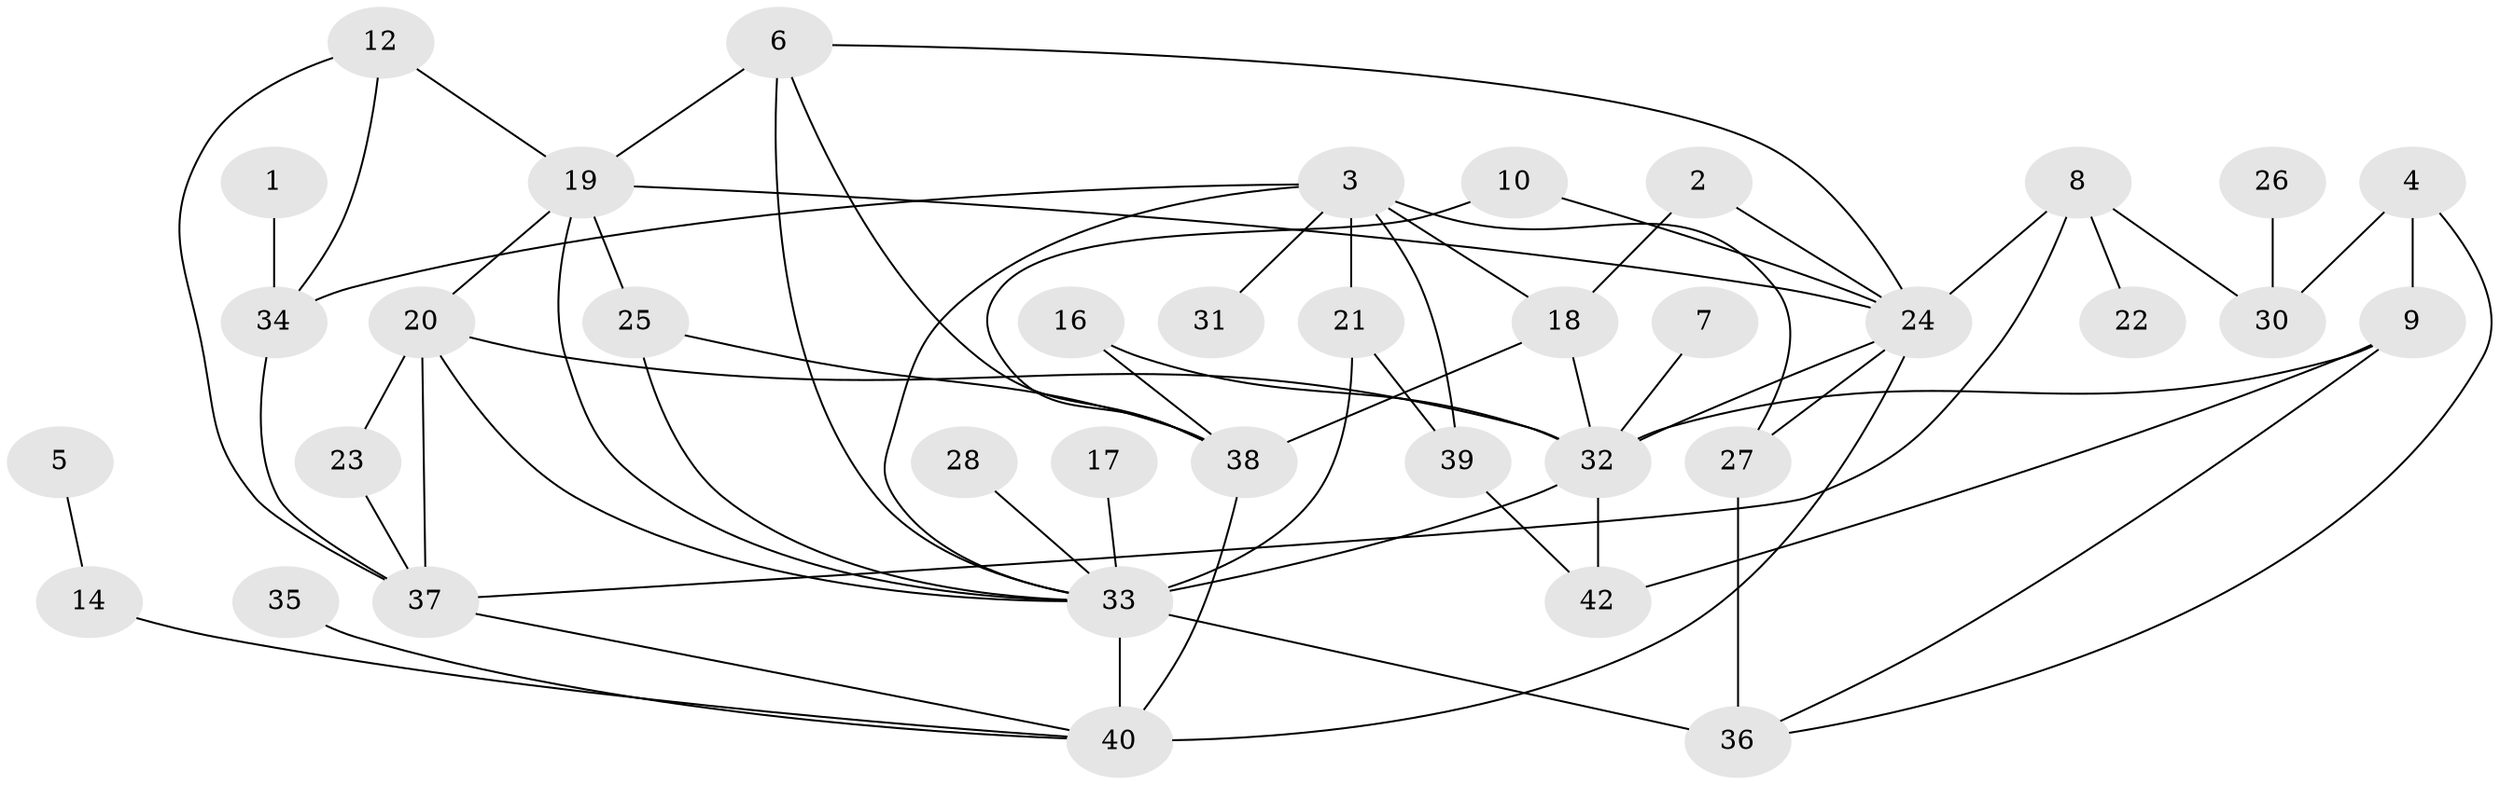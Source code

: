 // original degree distribution, {3: 0.20238095238095238, 4: 0.13095238095238096, 1: 0.21428571428571427, 2: 0.23809523809523808, 5: 0.08333333333333333, 0: 0.05952380952380952, 6: 0.03571428571428571, 7: 0.023809523809523808, 8: 0.011904761904761904}
// Generated by graph-tools (version 1.1) at 2025/25/03/09/25 03:25:17]
// undirected, 37 vertices, 65 edges
graph export_dot {
graph [start="1"]
  node [color=gray90,style=filled];
  1;
  2;
  3;
  4;
  5;
  6;
  7;
  8;
  9;
  10;
  12;
  14;
  16;
  17;
  18;
  19;
  20;
  21;
  22;
  23;
  24;
  25;
  26;
  27;
  28;
  30;
  31;
  32;
  33;
  34;
  35;
  36;
  37;
  38;
  39;
  40;
  42;
  1 -- 34 [weight=1.0];
  2 -- 18 [weight=1.0];
  2 -- 24 [weight=1.0];
  3 -- 18 [weight=1.0];
  3 -- 21 [weight=1.0];
  3 -- 27 [weight=1.0];
  3 -- 31 [weight=1.0];
  3 -- 33 [weight=1.0];
  3 -- 34 [weight=1.0];
  3 -- 39 [weight=1.0];
  4 -- 9 [weight=1.0];
  4 -- 30 [weight=1.0];
  4 -- 36 [weight=1.0];
  5 -- 14 [weight=1.0];
  6 -- 19 [weight=1.0];
  6 -- 24 [weight=1.0];
  6 -- 33 [weight=1.0];
  6 -- 38 [weight=1.0];
  7 -- 32 [weight=1.0];
  8 -- 22 [weight=1.0];
  8 -- 24 [weight=1.0];
  8 -- 30 [weight=1.0];
  8 -- 37 [weight=1.0];
  9 -- 32 [weight=1.0];
  9 -- 36 [weight=1.0];
  9 -- 42 [weight=1.0];
  10 -- 24 [weight=1.0];
  10 -- 38 [weight=1.0];
  12 -- 19 [weight=1.0];
  12 -- 34 [weight=1.0];
  12 -- 37 [weight=1.0];
  14 -- 40 [weight=1.0];
  16 -- 32 [weight=1.0];
  16 -- 38 [weight=1.0];
  17 -- 33 [weight=1.0];
  18 -- 32 [weight=1.0];
  18 -- 38 [weight=1.0];
  19 -- 20 [weight=1.0];
  19 -- 24 [weight=1.0];
  19 -- 25 [weight=1.0];
  19 -- 33 [weight=1.0];
  20 -- 23 [weight=1.0];
  20 -- 32 [weight=1.0];
  20 -- 33 [weight=1.0];
  20 -- 37 [weight=1.0];
  21 -- 33 [weight=2.0];
  21 -- 39 [weight=1.0];
  23 -- 37 [weight=1.0];
  24 -- 27 [weight=1.0];
  24 -- 32 [weight=1.0];
  24 -- 40 [weight=3.0];
  25 -- 33 [weight=1.0];
  25 -- 38 [weight=1.0];
  26 -- 30 [weight=1.0];
  27 -- 36 [weight=1.0];
  28 -- 33 [weight=1.0];
  32 -- 33 [weight=2.0];
  32 -- 42 [weight=1.0];
  33 -- 36 [weight=2.0];
  33 -- 40 [weight=2.0];
  34 -- 37 [weight=2.0];
  35 -- 40 [weight=1.0];
  37 -- 40 [weight=1.0];
  38 -- 40 [weight=1.0];
  39 -- 42 [weight=1.0];
}
